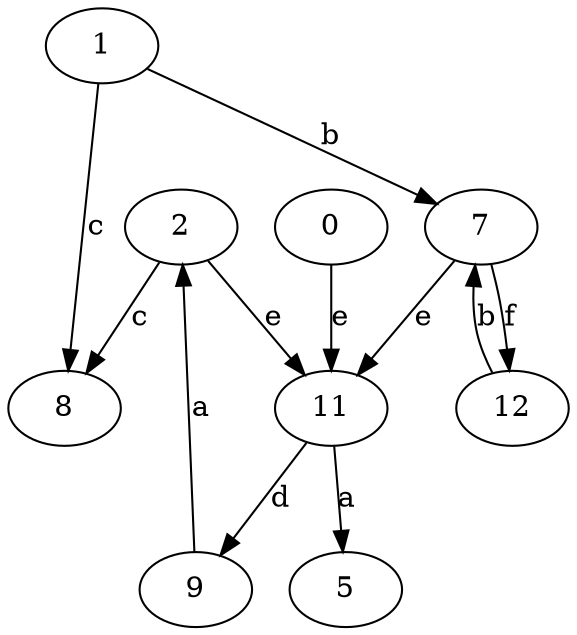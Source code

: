 strict digraph  {
2;
0;
5;
1;
7;
8;
9;
11;
12;
2 -> 8  [label=c];
2 -> 11  [label=e];
0 -> 11  [label=e];
1 -> 7  [label=b];
1 -> 8  [label=c];
7 -> 11  [label=e];
7 -> 12  [label=f];
9 -> 2  [label=a];
11 -> 5  [label=a];
11 -> 9  [label=d];
12 -> 7  [label=b];
}
